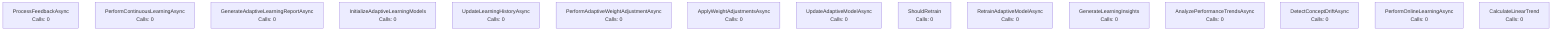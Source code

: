 graph TD
    ProcessFeedbackAsync["ProcessFeedbackAsync<br/>Calls: 0"]
    PerformContinuousLearningAsync["PerformContinuousLearningAsync<br/>Calls: 0"]
    GenerateAdaptiveLearningReportAsync["GenerateAdaptiveLearningReportAsync<br/>Calls: 0"]
    InitializeAdaptiveLearningModels["InitializeAdaptiveLearningModels<br/>Calls: 0"]
    UpdateLearningHistoryAsync["UpdateLearningHistoryAsync<br/>Calls: 0"]
    PerformAdaptiveWeightAdjustmentAsync["PerformAdaptiveWeightAdjustmentAsync<br/>Calls: 0"]
    ApplyWeightAdjustmentsAsync["ApplyWeightAdjustmentsAsync<br/>Calls: 0"]
    UpdateAdaptiveModelAsync["UpdateAdaptiveModelAsync<br/>Calls: 0"]
    ShouldRetrain["ShouldRetrain<br/>Calls: 0"]
    RetrainAdaptiveModelAsync["RetrainAdaptiveModelAsync<br/>Calls: 0"]
    GenerateLearningInsights["GenerateLearningInsights<br/>Calls: 0"]
    AnalyzePerformanceTrendsAsync["AnalyzePerformanceTrendsAsync<br/>Calls: 0"]
    DetectConceptDriftAsync["DetectConceptDriftAsync<br/>Calls: 0"]
    PerformOnlineLearningAsync["PerformOnlineLearningAsync<br/>Calls: 0"]
    CalculateLinearTrend["CalculateLinearTrend<br/>Calls: 0"]